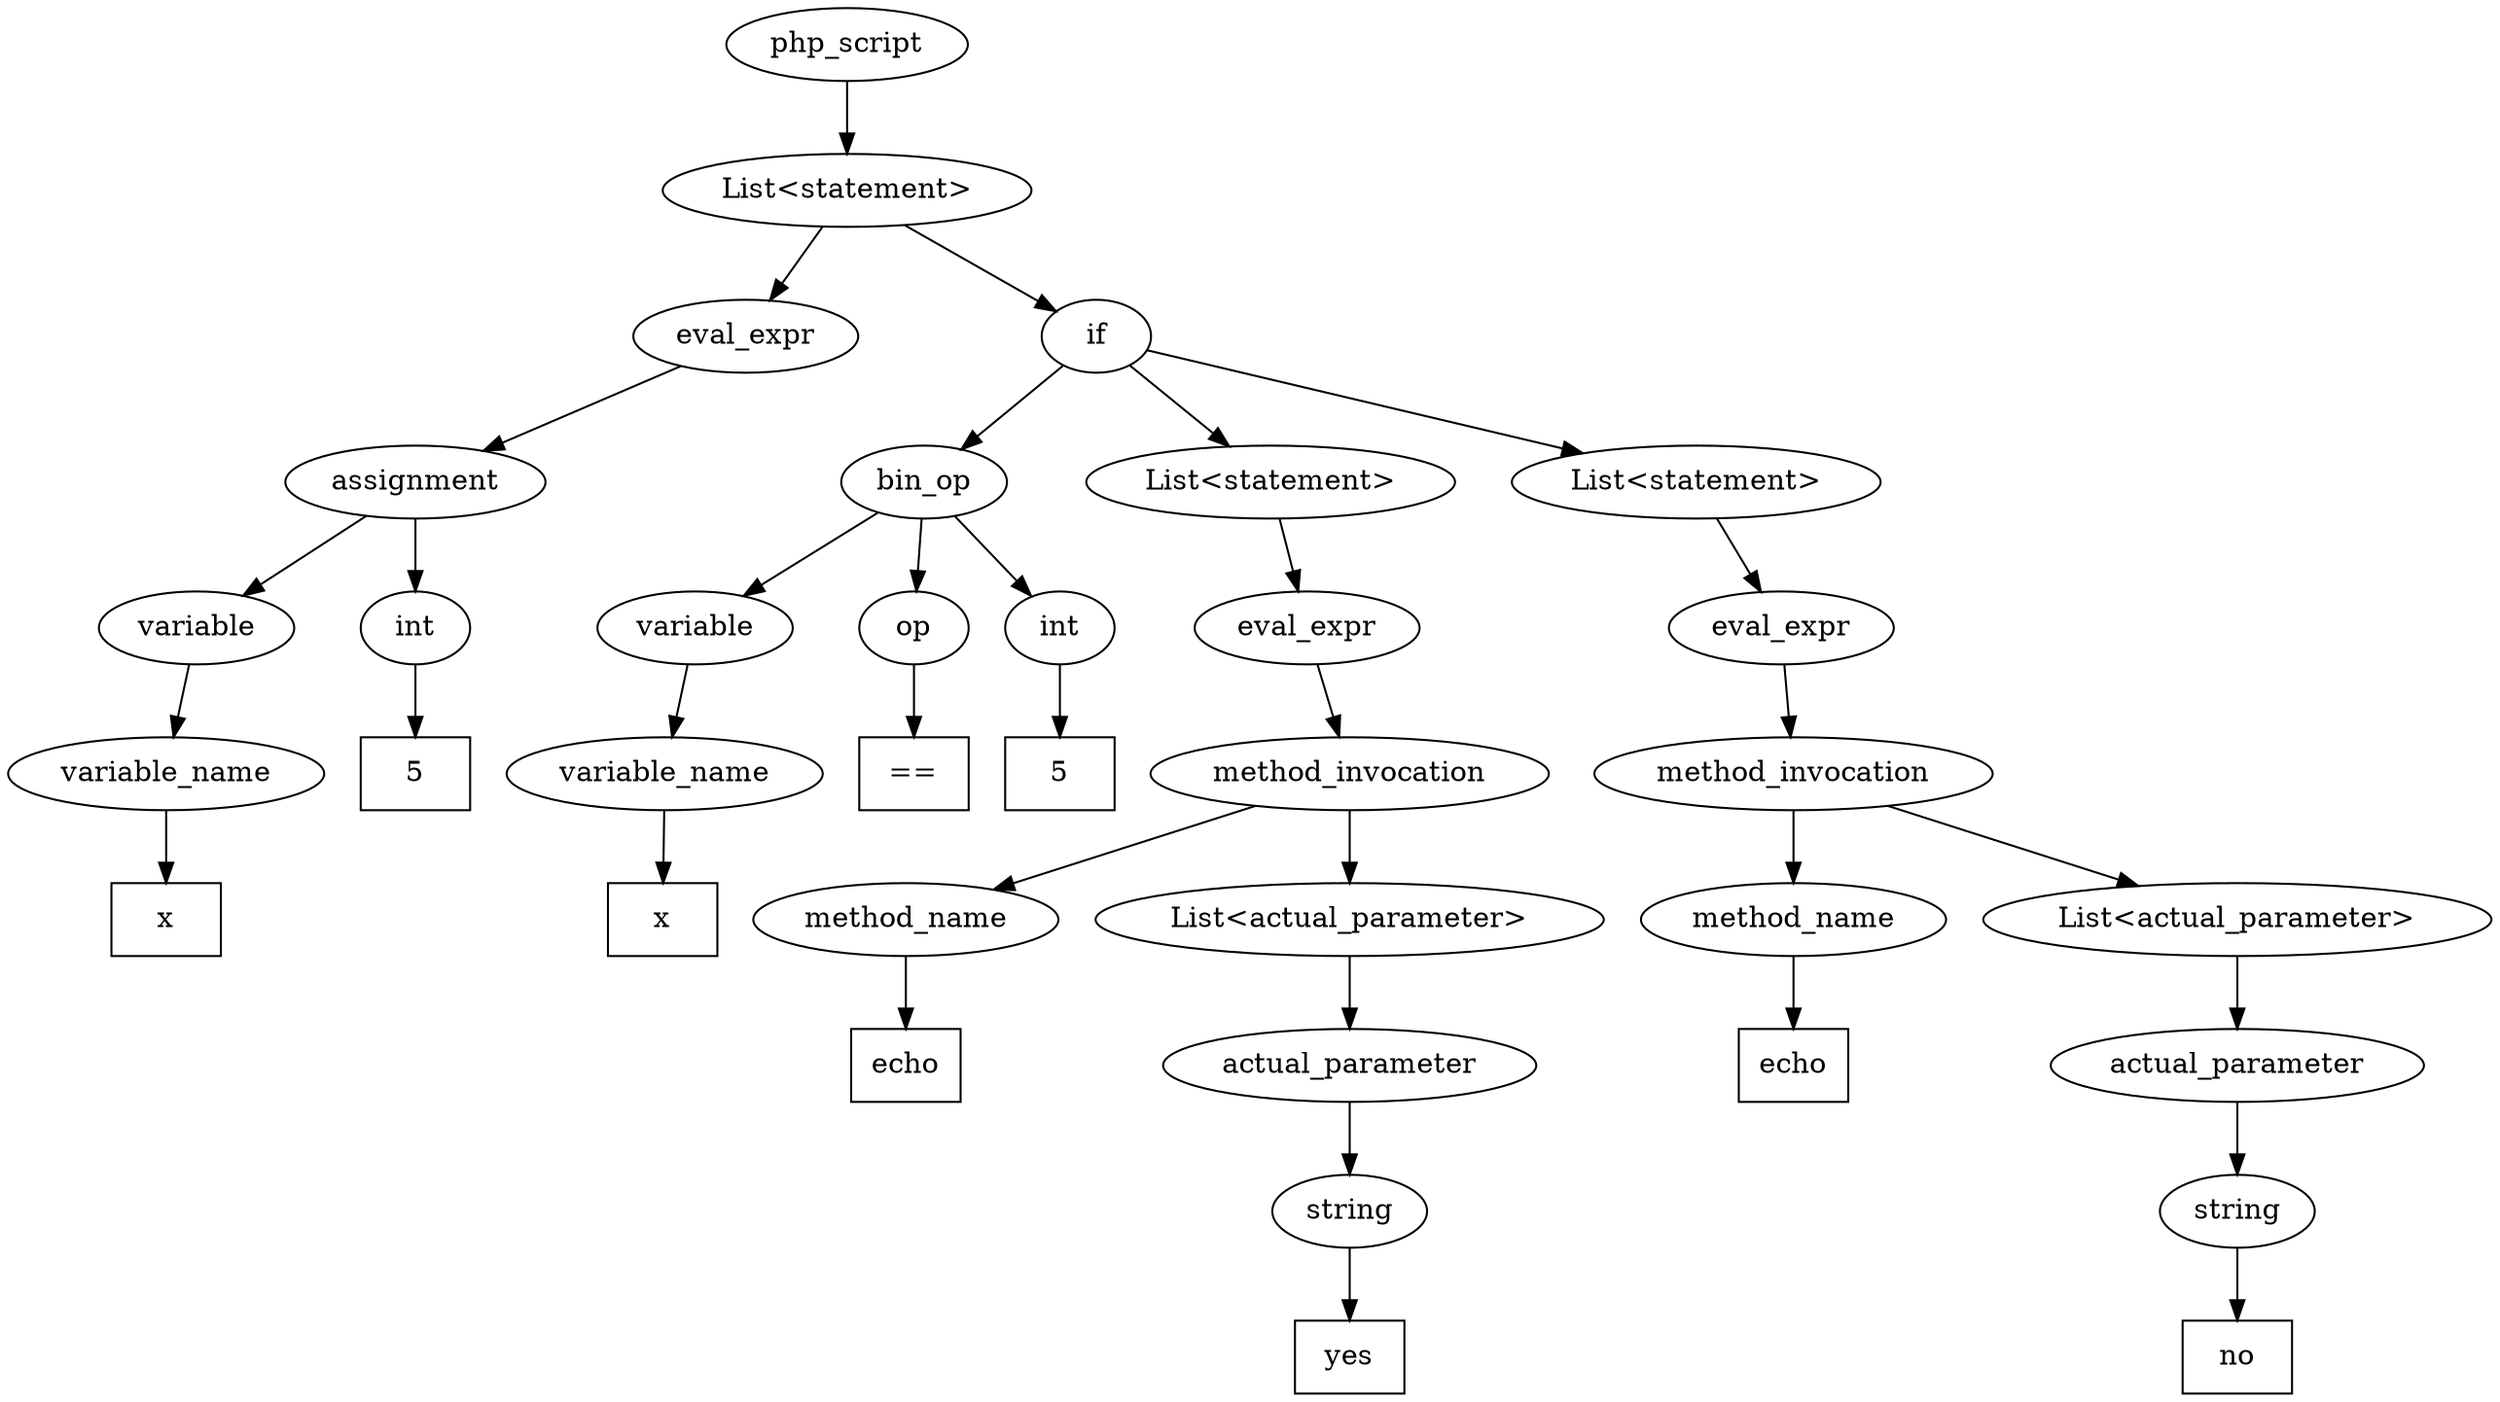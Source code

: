 /*
 * AST in dot format generated by phc -- the PHP compiler
 */

digraph AST {
ordering=out;
node_0 [label="php_script"];
node_1 [label="List<statement>"];
node_0 -> node_1;
node_2 [label="eval_expr"];
node_1 -> node_2;
node_3 [label="assignment"];
node_2 -> node_3;
node_4 [label="variable"];
node_3 -> node_4;
node_5 [label="variable_name"];
node_4 -> node_5;
node_6 [label="x", shape=box]
node_5 -> node_6;
node_7 [label="int"];
node_3 -> node_7;
node_8 [label="5", shape=box]
node_7 -> node_8;
node_9 [label="if"];
node_1 -> node_9;
node_10 [label="bin_op"];
node_9 -> node_10;
node_11 [label="variable"];
node_10 -> node_11;
node_12 [label="variable_name"];
node_11 -> node_12;
node_13 [label="x", shape=box]
node_12 -> node_13;
node_14 [label="op"];
node_10 -> node_14;
node_15 [label="==", shape=box]
node_14 -> node_15;
node_16 [label="int"];
node_10 -> node_16;
node_17 [label="5", shape=box]
node_16 -> node_17;
node_18 [label="List<statement>"];
node_9 -> node_18;
node_19 [label="eval_expr"];
node_18 -> node_19;
node_20 [label="method_invocation"];
node_19 -> node_20;
node_21 [label="method_name"];
node_20 -> node_21;
node_22 [label="echo", shape=box]
node_21 -> node_22;
node_23 [label="List<actual_parameter>"];
node_20 -> node_23;
node_24 [label="actual_parameter"];
node_23 -> node_24;
node_25 [label="string"];
node_24 -> node_25;
node_26 [label="yes", shape=box]
node_25 -> node_26;
node_27 [label="List<statement>"];
node_9 -> node_27;
node_28 [label="eval_expr"];
node_27 -> node_28;
node_29 [label="method_invocation"];
node_28 -> node_29;
node_30 [label="method_name"];
node_29 -> node_30;
node_31 [label="echo", shape=box]
node_30 -> node_31;
node_32 [label="List<actual_parameter>"];
node_29 -> node_32;
node_33 [label="actual_parameter"];
node_32 -> node_33;
node_34 [label="string"];
node_33 -> node_34;
node_35 [label="no", shape=box]
node_34 -> node_35;
}
